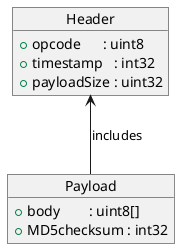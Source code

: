 @startuml Voyager Message Description

    object Header {
        + opcode      : uint8
        + timestamp   : int32
        + payloadSize : uint32
    }

    object Payload {
        + body        : uint8[]
        + MD5checksum : int32
    }

    Header <-- Payload : includes

@enduml